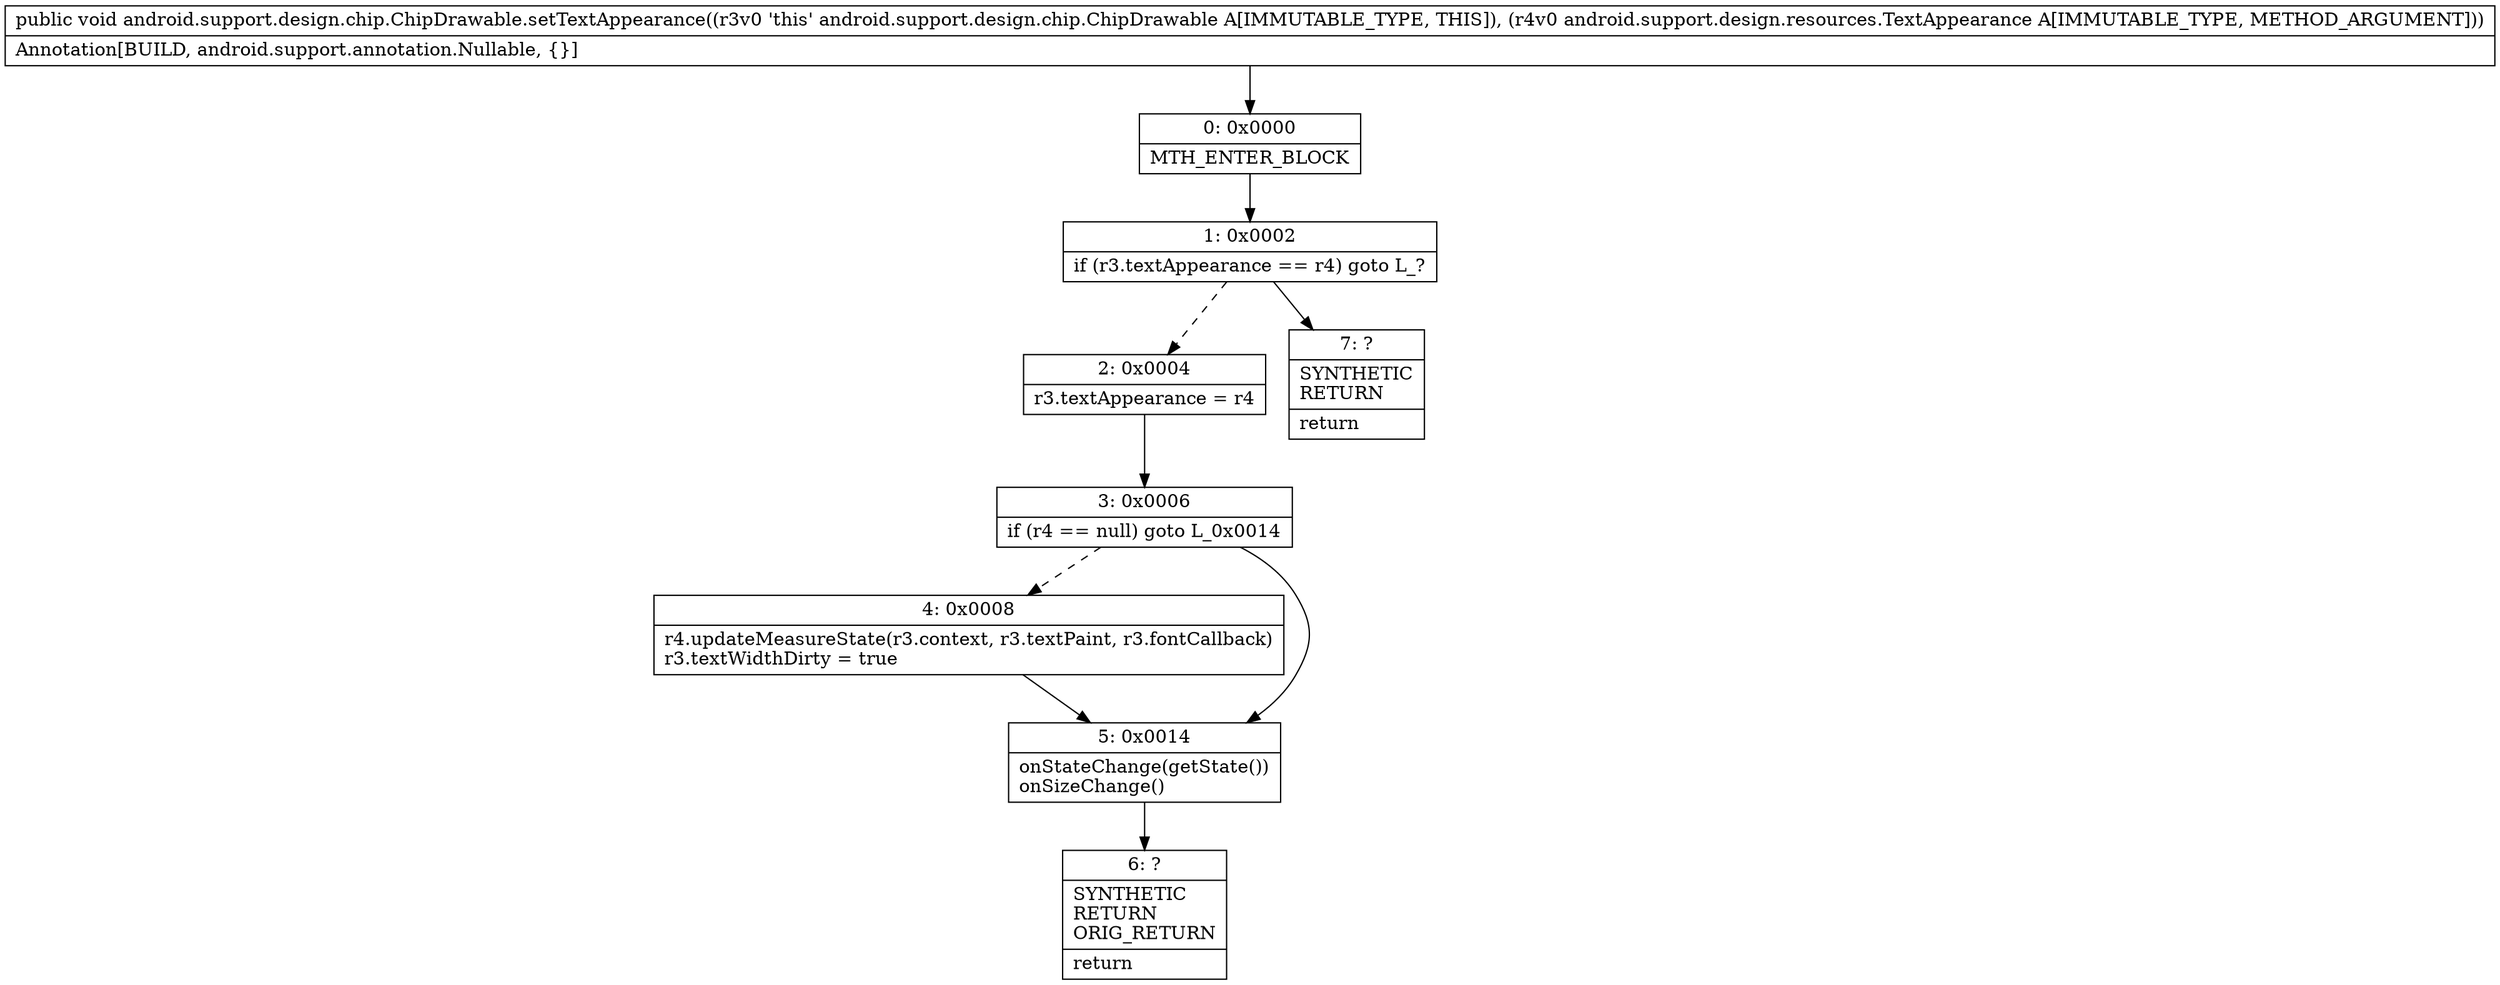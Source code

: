 digraph "CFG forandroid.support.design.chip.ChipDrawable.setTextAppearance(Landroid\/support\/design\/resources\/TextAppearance;)V" {
Node_0 [shape=record,label="{0\:\ 0x0000|MTH_ENTER_BLOCK\l}"];
Node_1 [shape=record,label="{1\:\ 0x0002|if (r3.textAppearance == r4) goto L_?\l}"];
Node_2 [shape=record,label="{2\:\ 0x0004|r3.textAppearance = r4\l}"];
Node_3 [shape=record,label="{3\:\ 0x0006|if (r4 == null) goto L_0x0014\l}"];
Node_4 [shape=record,label="{4\:\ 0x0008|r4.updateMeasureState(r3.context, r3.textPaint, r3.fontCallback)\lr3.textWidthDirty = true\l}"];
Node_5 [shape=record,label="{5\:\ 0x0014|onStateChange(getState())\lonSizeChange()\l}"];
Node_6 [shape=record,label="{6\:\ ?|SYNTHETIC\lRETURN\lORIG_RETURN\l|return\l}"];
Node_7 [shape=record,label="{7\:\ ?|SYNTHETIC\lRETURN\l|return\l}"];
MethodNode[shape=record,label="{public void android.support.design.chip.ChipDrawable.setTextAppearance((r3v0 'this' android.support.design.chip.ChipDrawable A[IMMUTABLE_TYPE, THIS]), (r4v0 android.support.design.resources.TextAppearance A[IMMUTABLE_TYPE, METHOD_ARGUMENT]))  | Annotation[BUILD, android.support.annotation.Nullable, \{\}]\l}"];
MethodNode -> Node_0;
Node_0 -> Node_1;
Node_1 -> Node_2[style=dashed];
Node_1 -> Node_7;
Node_2 -> Node_3;
Node_3 -> Node_4[style=dashed];
Node_3 -> Node_5;
Node_4 -> Node_5;
Node_5 -> Node_6;
}

